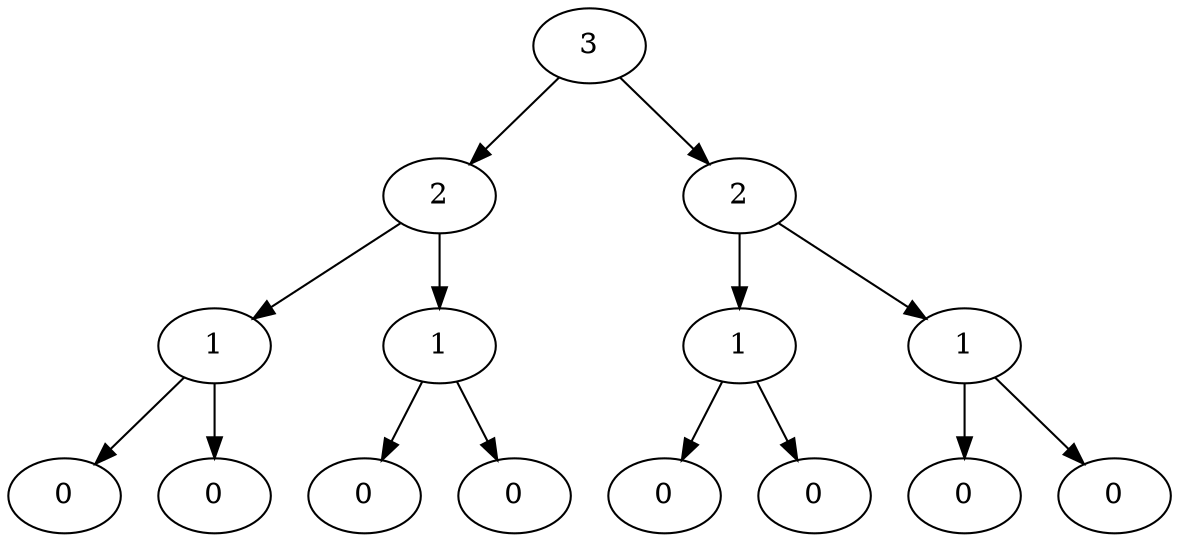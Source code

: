digraph g{
a [label=3]
b [label=2]
c [label=2]

a -> b
a -> c

b -> b1
b -> b2

b1 -> b11
b1 -> b12

b2 -> b21
b2 -> b22

c -> c1
c -> c2

c1 -> c11
c1 -> c12

c2 -> c21
c2 -> c22

b1 [label=1]
b2 [label=1]
c1 [label=1]
c2 [label=1]

b11 [label=0]
b12 [label=0]
b21 [label=0]
b22 [label=0]
c11 [label=0]
c12 [label=0]
c21 [label=0]
c22 [label=0]
}
